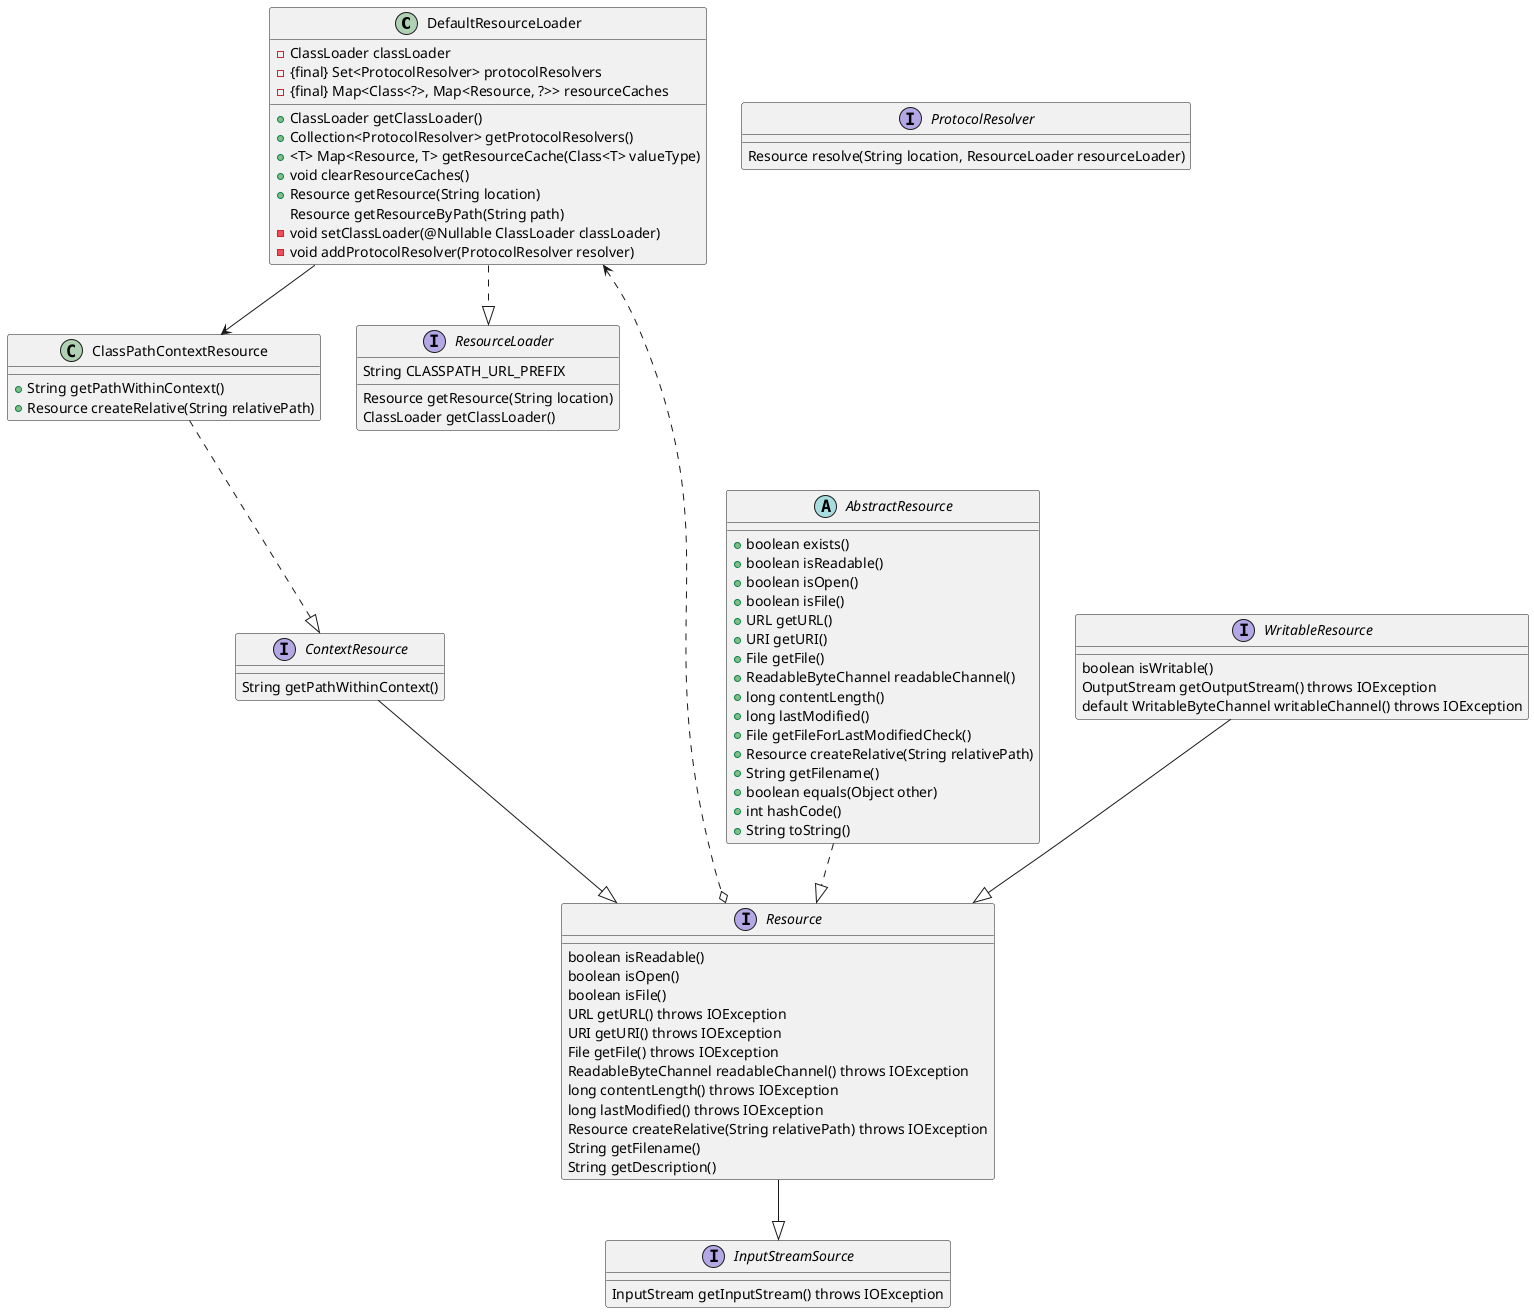 @startuml
class  DefaultResourceLoader {
    - ClassLoader classLoader
    - {final} Set<ProtocolResolver> protocolResolvers
    - {final} Map<Class<?>, Map<Resource, ?>> resourceCaches
    + ClassLoader getClassLoader()
    + Collection<ProtocolResolver> getProtocolResolvers()
    +  <T> Map<Resource, T> getResourceCache(Class<T> valueType)
    + void clearResourceCaches()
    + Resource getResource(String location)
    Resource getResourceByPath(String path)
    - void setClassLoader(@Nullable ClassLoader classLoader)
    - void addProtocolResolver(ProtocolResolver resolver)
}
class ClassPathContextResource{
  + String getPathWithinContext()
  + Resource createRelative(String relativePath)
}
interface ProtocolResolver{
  Resource resolve(String location, ResourceLoader resourceLoader)
}
abstract class AbstractResource{
   + boolean exists()
   + boolean isReadable()
   + boolean isOpen()
   + boolean isFile()
   + URL getURL()
   + URI getURI()
   + File getFile()
   + ReadableByteChannel readableChannel()
   + long contentLength()
   + long lastModified()
   +  File getFileForLastModifiedCheck()
   + Resource createRelative(String relativePath)
   + String getFilename()
   + boolean equals(Object other)
   + int hashCode()
   + String toString()
}
interface WritableResource{
   boolean isWritable()
   OutputStream getOutputStream() throws IOException
   default WritableByteChannel writableChannel() throws IOException
}
interface ResourceLoader{
  String CLASSPATH_URL_PREFIX
  Resource getResource(String location)
  ClassLoader getClassLoader()
}
interface Resource{
  boolean isReadable()
  boolean isOpen()
  boolean isFile()
  URL getURL() throws IOException
  URI getURI() throws IOException
  File getFile() throws IOException
  ReadableByteChannel readableChannel() throws IOException
  long contentLength() throws IOException
  long lastModified() throws IOException
  Resource createRelative(String relativePath) throws IOException
  String getFilename()
  String getDescription()
}
interface InputStreamSource{
     InputStream getInputStream() throws IOException
}
interface ContextResource{
  String getPathWithinContext()
}

DefaultResourceLoader ..|>ResourceLoader
DefaultResourceLoader --> ClassPathContextResource
DefaultResourceLoader <..o Resource
Resource --|>InputStreamSource
WritableResource --|>Resource
ClassPathContextResource ..|>ContextResource
ContextResource --|>Resource
AbstractResource ..|>Resource
@enduml